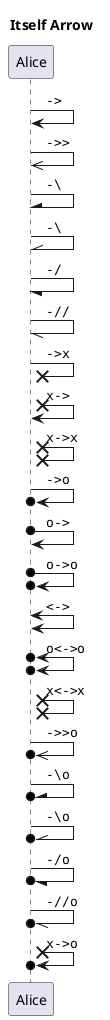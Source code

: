 @startuml
title Itself Arrow

participant Alice as a
' participant Bob as b

a -> a : "" -> ""
a ->> a : "" ->> ""
a -\ a : "" -\ ""
a -\\ a : "" -\\ ""
a -/ a : "" -/ ""
a -// a : "" -// ""
a ->x a : "" ->x ""
a x-> a : "" x-> ""
a x->x a : "" x->x ""
a ->o a : "" ->o ""
a o-> a : "" o-> ""
a o->o a : "" o->o ""
a <-> a : "" <-> ""
a o<->o a : "" o<->o ""
a x<->x a : "" x<->x ""
a ->>o a : "" ->>o ""
a -\o a : "" -\o ""
a -\\o a : "" -\\o ""
a -/o a : "" -/o ""
a -//o a : "" -//o ""
a x->o a : "" x->o ""

@enduml